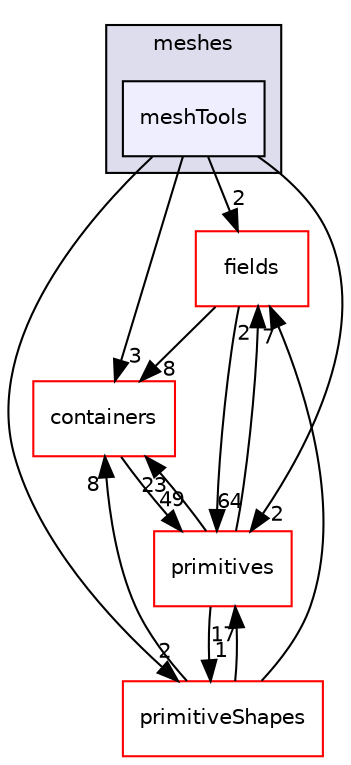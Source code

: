 digraph "src/OpenFOAM/meshes/meshTools" {
  bgcolor=transparent;
  compound=true
  node [ fontsize="10", fontname="Helvetica"];
  edge [ labelfontsize="10", labelfontname="Helvetica"];
  subgraph clusterdir_aa2423979fb45fc41c393a5db370ab21 {
    graph [ bgcolor="#ddddee", pencolor="black", label="meshes" fontname="Helvetica", fontsize="10", URL="dir_aa2423979fb45fc41c393a5db370ab21.html"]
  dir_fa020d1bff9bcecc84fa7b07f71b0284 [shape=box, label="meshTools", style="filled", fillcolor="#eeeeff", pencolor="black", URL="dir_fa020d1bff9bcecc84fa7b07f71b0284.html"];
  }
  dir_962442b8f989d5529fab5e0f0e4ffb74 [shape=box label="fields" color="red" URL="dir_962442b8f989d5529fab5e0f0e4ffb74.html"];
  dir_19d0872053bde092be81d7fe3f56cbf7 [shape=box label="containers" color="red" URL="dir_19d0872053bde092be81d7fe3f56cbf7.html"];
  dir_a36ac568b20b0ed2190ed53a491bc296 [shape=box label="primitiveShapes" color="red" URL="dir_a36ac568b20b0ed2190ed53a491bc296.html"];
  dir_3e50f45338116b169052b428016851aa [shape=box label="primitives" color="red" URL="dir_3e50f45338116b169052b428016851aa.html"];
  dir_962442b8f989d5529fab5e0f0e4ffb74->dir_19d0872053bde092be81d7fe3f56cbf7 [headlabel="8", labeldistance=1.5 headhref="dir_002021_001902.html"];
  dir_962442b8f989d5529fab5e0f0e4ffb74->dir_3e50f45338116b169052b428016851aa [headlabel="64", labeldistance=1.5 headhref="dir_002021_002325.html"];
  dir_19d0872053bde092be81d7fe3f56cbf7->dir_3e50f45338116b169052b428016851aa [headlabel="49", labeldistance=1.5 headhref="dir_001902_002325.html"];
  dir_a36ac568b20b0ed2190ed53a491bc296->dir_962442b8f989d5529fab5e0f0e4ffb74 [headlabel="7", labeldistance=1.5 headhref="dir_002314_002021.html"];
  dir_a36ac568b20b0ed2190ed53a491bc296->dir_19d0872053bde092be81d7fe3f56cbf7 [headlabel="8", labeldistance=1.5 headhref="dir_002314_001902.html"];
  dir_a36ac568b20b0ed2190ed53a491bc296->dir_3e50f45338116b169052b428016851aa [headlabel="17", labeldistance=1.5 headhref="dir_002314_002325.html"];
  dir_fa020d1bff9bcecc84fa7b07f71b0284->dir_962442b8f989d5529fab5e0f0e4ffb74 [headlabel="2", labeldistance=1.5 headhref="dir_002248_002021.html"];
  dir_fa020d1bff9bcecc84fa7b07f71b0284->dir_19d0872053bde092be81d7fe3f56cbf7 [headlabel="3", labeldistance=1.5 headhref="dir_002248_001902.html"];
  dir_fa020d1bff9bcecc84fa7b07f71b0284->dir_a36ac568b20b0ed2190ed53a491bc296 [headlabel="2", labeldistance=1.5 headhref="dir_002248_002314.html"];
  dir_fa020d1bff9bcecc84fa7b07f71b0284->dir_3e50f45338116b169052b428016851aa [headlabel="2", labeldistance=1.5 headhref="dir_002248_002325.html"];
  dir_3e50f45338116b169052b428016851aa->dir_962442b8f989d5529fab5e0f0e4ffb74 [headlabel="2", labeldistance=1.5 headhref="dir_002325_002021.html"];
  dir_3e50f45338116b169052b428016851aa->dir_19d0872053bde092be81d7fe3f56cbf7 [headlabel="23", labeldistance=1.5 headhref="dir_002325_001902.html"];
  dir_3e50f45338116b169052b428016851aa->dir_a36ac568b20b0ed2190ed53a491bc296 [headlabel="1", labeldistance=1.5 headhref="dir_002325_002314.html"];
}

